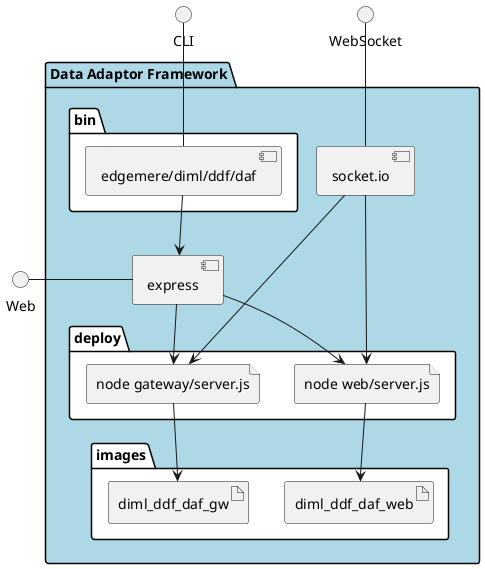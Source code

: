 @startuml
  interface CLI
  interface Web
  interface WebSocket
package "Data Adaptor Framework" #lightblue {
  component express as REST
  component socket.io as socket
  folder bin #ffffff {
    component "edgemere/diml/ddf/daf" as binName
  }
  binName --> REST

  folder deploy #ffffff {
  
    file "node web/server.js" as web_container
    REST --> web_container
    socket ---> web_container
  
    file "node gateway/server.js" as gateway_container
    REST --> gateway_container
    socket ---> gateway_container
  
  }
  folder images #ffffff {
  
      artifact diml_ddf_daf_web
      web_container --> diml_ddf_daf_web
    
      artifact diml_ddf_daf_gw
      gateway_container --> diml_ddf_daf_gw
    
  }
}
CLI -- binName
Web - REST
WebSocket -- socket

@enduml
